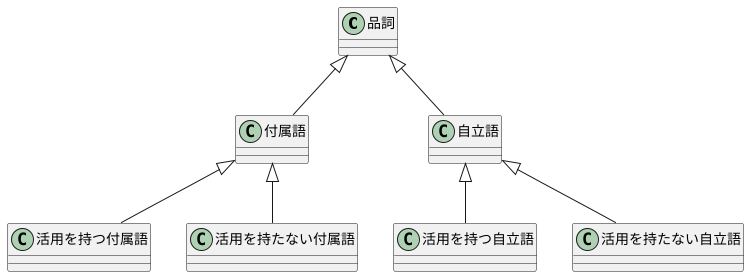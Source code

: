 @startuml

class 品詞
class 自立語
class 付属語
class 活用を持つ自立語
class 活用を持たない自立語
class 活用を持つ付属語
class 活用を持たない付属語

自立語 -u-|> 品詞
付属語 -u-|> 品詞
活用を持つ自立語 -u-|> 自立語
活用を持たない自立語 -u-|> 自立語
活用を持つ付属語 -u-|> 付属語
活用を持たない付属語 -u-|> 付属語

@enduml
